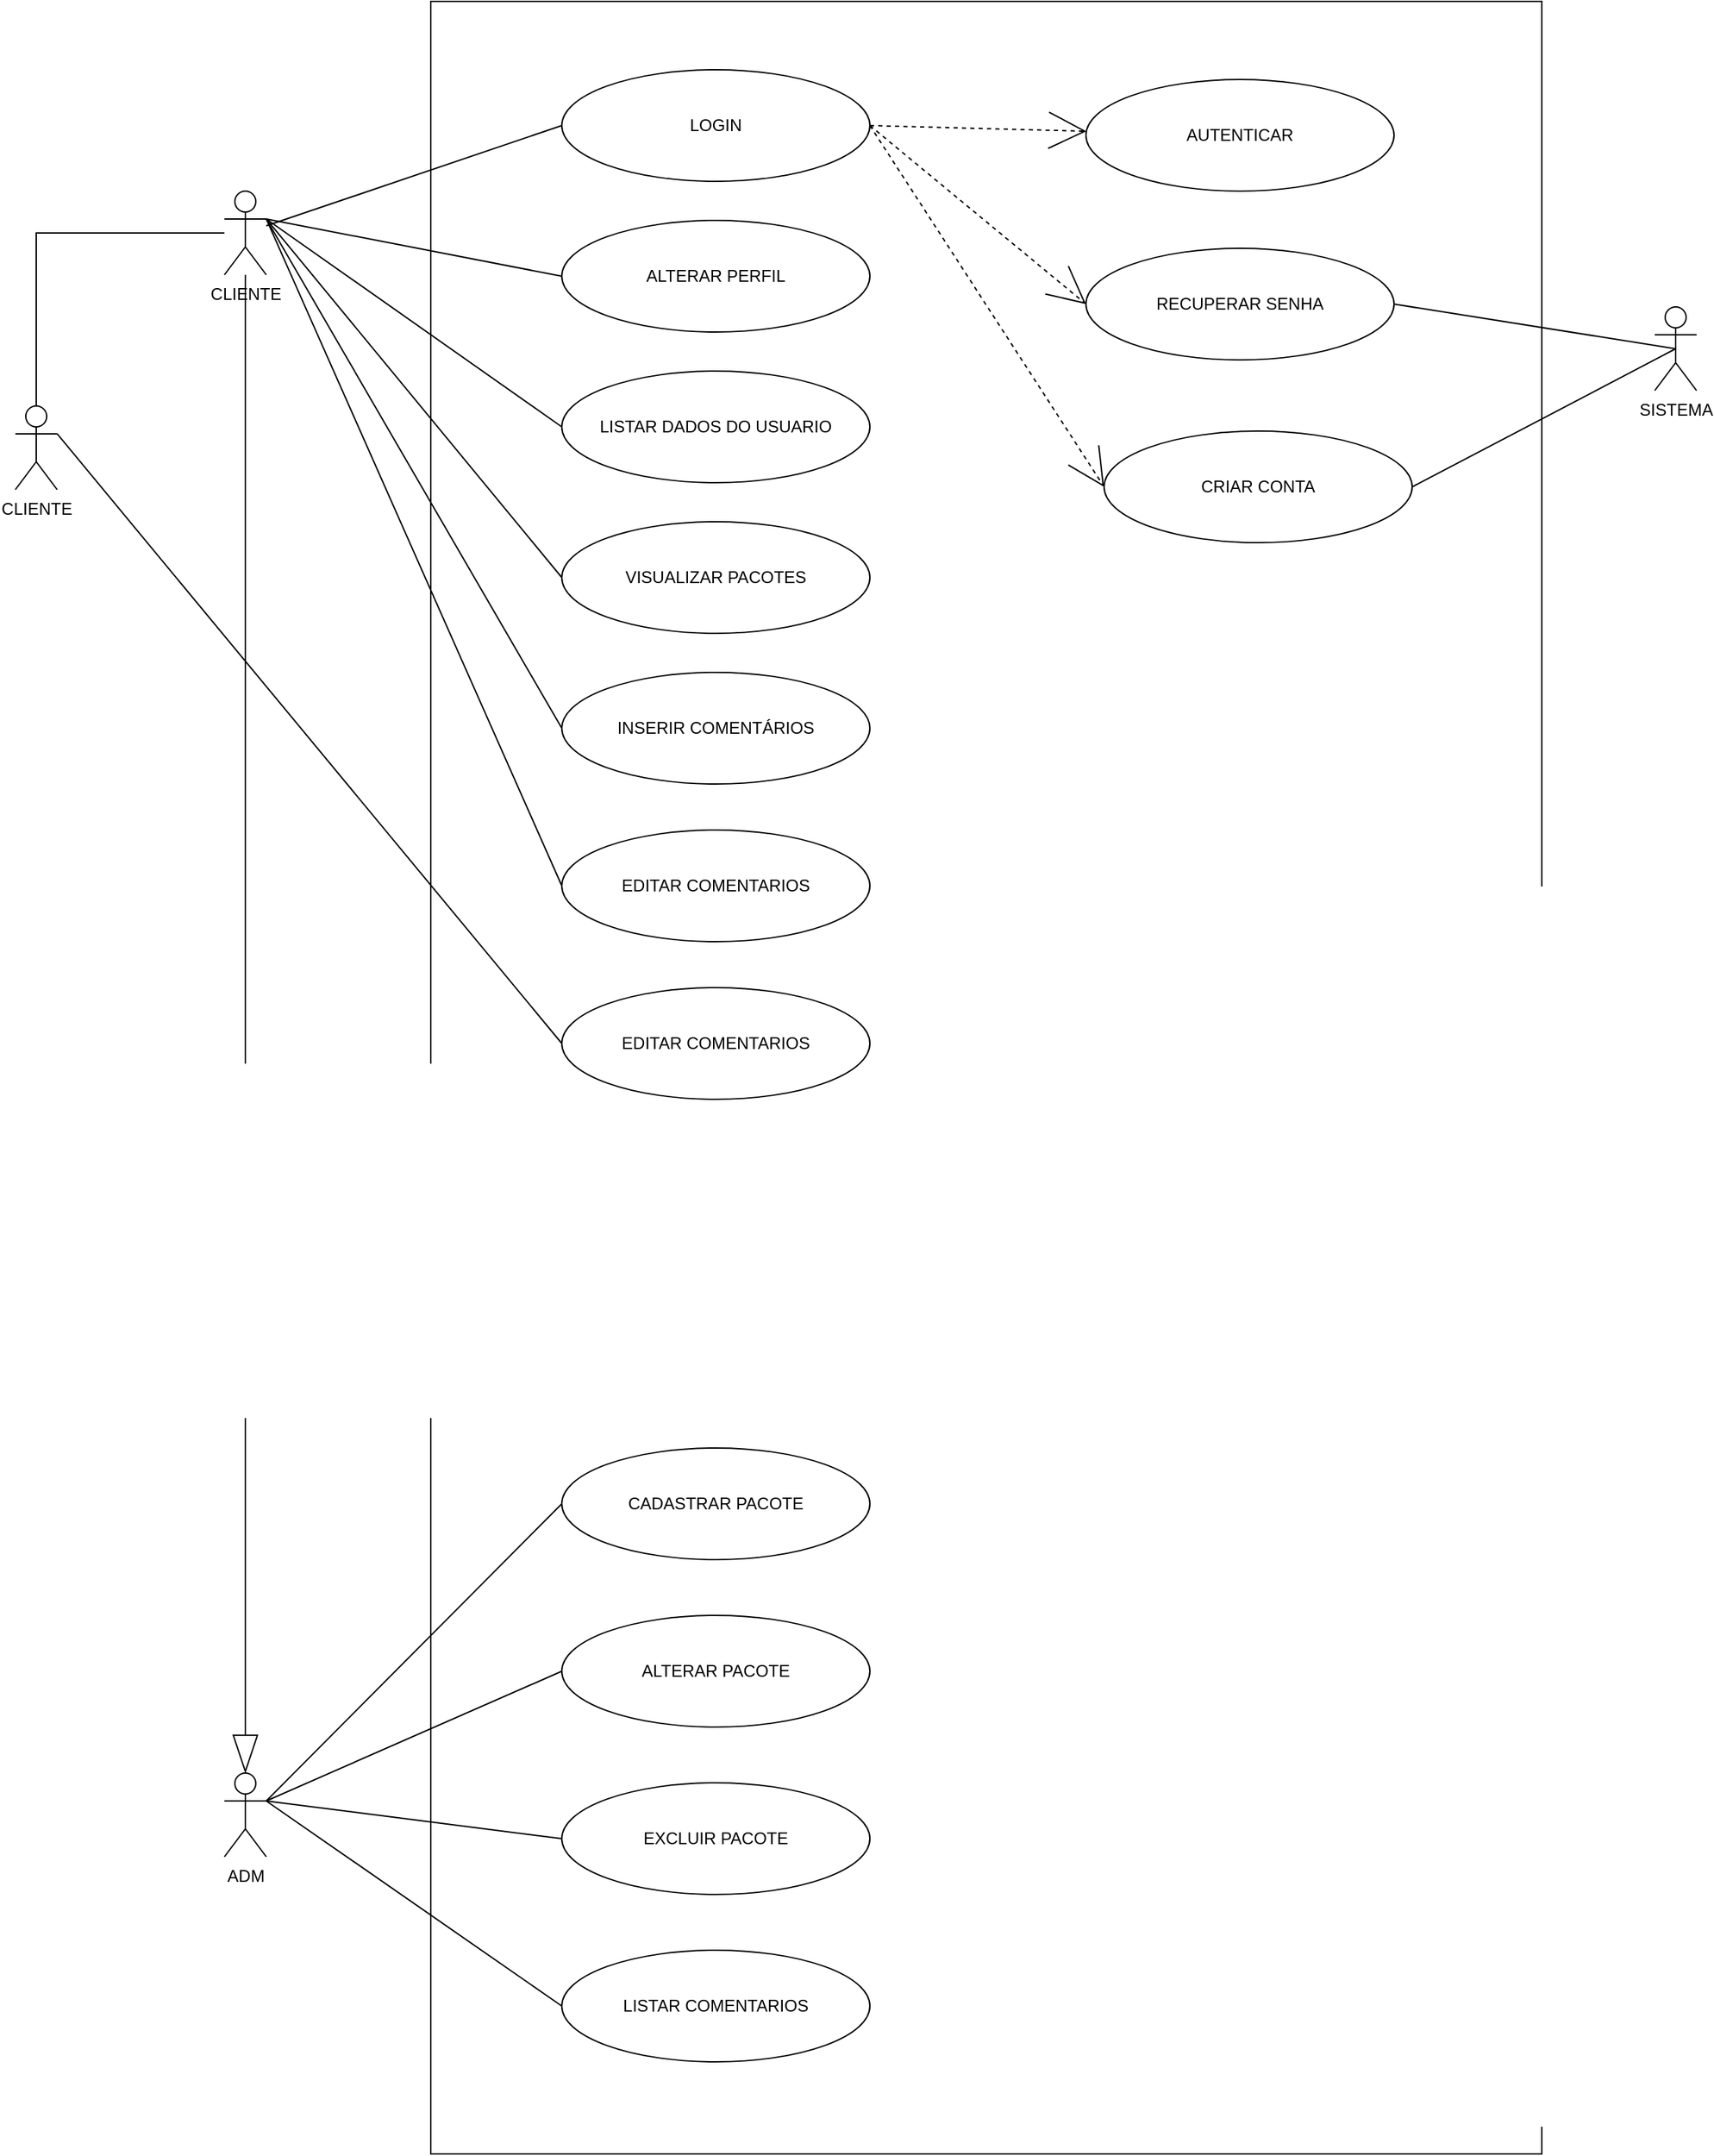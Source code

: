 <mxfile version="14.9.8" type="github" pages="4">
  <diagram id="4TxS8lLAirLuGmw01NK9" name="Casos de Uso">
    <mxGraphModel dx="1082" dy="442" grid="0" gridSize="10" guides="1" tooltips="1" connect="1" arrows="1" fold="1" page="0" pageScale="1" pageWidth="827" pageHeight="1169" math="0" shadow="0">
      <root>
        <mxCell id="0" />
        <mxCell id="1" parent="0" />
        <mxCell id="u8bZxB8Df0cyqU2Gg781-9" value="" style="edgeStyle=orthogonalEdgeStyle;rounded=0;orthogonalLoop=1;jettySize=auto;html=1;endArrow=none;endFill=0;" edge="1" parent="1" source="u8bZxB8Df0cyqU2Gg781-1" target="u8bZxB8Df0cyqU2Gg781-8">
          <mxGeometry relative="1" as="geometry">
            <Array as="points">
              <mxPoint x="167" y="836" />
            </Array>
          </mxGeometry>
        </mxCell>
        <mxCell id="u8bZxB8Df0cyqU2Gg781-1" value="CLIENTE" style="shape=umlActor;verticalLabelPosition=bottom;verticalAlign=top;html=1;" vertex="1" parent="1">
          <mxGeometry x="152" y="960" width="30" height="60" as="geometry" />
        </mxCell>
        <mxCell id="u8bZxB8Df0cyqU2Gg781-2" value="" style="rounded=0;whiteSpace=wrap;html=1;" vertex="1" parent="1">
          <mxGeometry x="450" y="670" width="797" height="1543" as="geometry" />
        </mxCell>
        <mxCell id="u8bZxB8Df0cyqU2Gg781-13" value="" style="edgeStyle=orthogonalEdgeStyle;rounded=0;orthogonalLoop=1;jettySize=auto;html=1;endArrow=blockThin;endFill=0;endSize=25;" edge="1" parent="1" source="u8bZxB8Df0cyqU2Gg781-8" target="u8bZxB8Df0cyqU2Gg781-12">
          <mxGeometry relative="1" as="geometry" />
        </mxCell>
        <mxCell id="u8bZxB8Df0cyqU2Gg781-31" style="edgeStyle=none;rounded=0;orthogonalLoop=1;jettySize=auto;html=1;entryX=0;entryY=0.5;entryDx=0;entryDy=0;endArrow=none;endFill=0;endSize=25;" edge="1" parent="1" source="u8bZxB8Df0cyqU2Gg781-8" target="u8bZxB8Df0cyqU2Gg781-16">
          <mxGeometry relative="1" as="geometry" />
        </mxCell>
        <mxCell id="u8bZxB8Df0cyqU2Gg781-32" style="edgeStyle=none;rounded=0;orthogonalLoop=1;jettySize=auto;html=1;exitX=1;exitY=0.333;exitDx=0;exitDy=0;exitPerimeter=0;endArrow=none;endFill=0;endSize=25;entryX=0;entryY=0.5;entryDx=0;entryDy=0;" edge="1" parent="1" source="u8bZxB8Df0cyqU2Gg781-8" target="u8bZxB8Df0cyqU2Gg781-18">
          <mxGeometry relative="1" as="geometry" />
        </mxCell>
        <mxCell id="u8bZxB8Df0cyqU2Gg781-33" style="edgeStyle=none;rounded=0;orthogonalLoop=1;jettySize=auto;html=1;exitX=1;exitY=0.333;exitDx=0;exitDy=0;exitPerimeter=0;entryX=0;entryY=0.5;entryDx=0;entryDy=0;endArrow=none;endFill=0;endSize=25;" edge="1" parent="1" source="u8bZxB8Df0cyqU2Gg781-8" target="u8bZxB8Df0cyqU2Gg781-19">
          <mxGeometry relative="1" as="geometry" />
        </mxCell>
        <mxCell id="u8bZxB8Df0cyqU2Gg781-34" style="edgeStyle=none;rounded=0;orthogonalLoop=1;jettySize=auto;html=1;exitX=1;exitY=0.333;exitDx=0;exitDy=0;exitPerimeter=0;entryX=0;entryY=0.5;entryDx=0;entryDy=0;endArrow=none;endFill=0;endSize=25;" edge="1" parent="1" source="u8bZxB8Df0cyqU2Gg781-8" target="u8bZxB8Df0cyqU2Gg781-20">
          <mxGeometry relative="1" as="geometry" />
        </mxCell>
        <mxCell id="u8bZxB8Df0cyqU2Gg781-35" style="edgeStyle=none;rounded=0;orthogonalLoop=1;jettySize=auto;html=1;entryX=0;entryY=0.5;entryDx=0;entryDy=0;endArrow=none;endFill=0;endSize=25;exitX=1;exitY=0.333;exitDx=0;exitDy=0;exitPerimeter=0;" edge="1" parent="1" source="u8bZxB8Df0cyqU2Gg781-8" target="u8bZxB8Df0cyqU2Gg781-21">
          <mxGeometry relative="1" as="geometry" />
        </mxCell>
        <mxCell id="u8bZxB8Df0cyqU2Gg781-41" style="edgeStyle=none;rounded=0;orthogonalLoop=1;jettySize=auto;html=1;exitX=1;exitY=0.333;exitDx=0;exitDy=0;exitPerimeter=0;entryX=0;entryY=0.5;entryDx=0;entryDy=0;endArrow=none;endFill=0;endSize=25;" edge="1" parent="1" source="u8bZxB8Df0cyqU2Gg781-1" target="u8bZxB8Df0cyqU2Gg781-39">
          <mxGeometry relative="1" as="geometry" />
        </mxCell>
        <mxCell id="u8bZxB8Df0cyqU2Gg781-42" style="edgeStyle=none;rounded=0;orthogonalLoop=1;jettySize=auto;html=1;exitX=1;exitY=0.333;exitDx=0;exitDy=0;exitPerimeter=0;entryX=0;entryY=0.5;entryDx=0;entryDy=0;endArrow=none;endFill=0;endSize=25;" edge="1" parent="1" source="u8bZxB8Df0cyqU2Gg781-8" target="u8bZxB8Df0cyqU2Gg781-40">
          <mxGeometry relative="1" as="geometry" />
        </mxCell>
        <mxCell id="u8bZxB8Df0cyqU2Gg781-8" value="CLIENTE" style="shape=umlActor;verticalLabelPosition=bottom;verticalAlign=top;html=1;" vertex="1" parent="1">
          <mxGeometry x="302" y="806" width="30" height="60" as="geometry" />
        </mxCell>
        <mxCell id="u8bZxB8Df0cyqU2Gg781-47" style="edgeStyle=none;rounded=0;orthogonalLoop=1;jettySize=auto;html=1;exitX=1;exitY=0.333;exitDx=0;exitDy=0;exitPerimeter=0;entryX=0;entryY=0.5;entryDx=0;entryDy=0;endArrow=none;endFill=0;endSize=25;" edge="1" parent="1" source="u8bZxB8Df0cyqU2Gg781-12" target="u8bZxB8Df0cyqU2Gg781-43">
          <mxGeometry relative="1" as="geometry" />
        </mxCell>
        <mxCell id="u8bZxB8Df0cyqU2Gg781-48" style="edgeStyle=none;rounded=0;orthogonalLoop=1;jettySize=auto;html=1;exitX=1;exitY=0.333;exitDx=0;exitDy=0;exitPerimeter=0;entryX=0;entryY=0.5;entryDx=0;entryDy=0;endArrow=none;endFill=0;endSize=25;" edge="1" parent="1" source="u8bZxB8Df0cyqU2Gg781-12" target="u8bZxB8Df0cyqU2Gg781-44">
          <mxGeometry relative="1" as="geometry" />
        </mxCell>
        <mxCell id="u8bZxB8Df0cyqU2Gg781-49" style="edgeStyle=none;rounded=0;orthogonalLoop=1;jettySize=auto;html=1;exitX=1;exitY=0.333;exitDx=0;exitDy=0;exitPerimeter=0;entryX=0;entryY=0.5;entryDx=0;entryDy=0;endArrow=none;endFill=0;endSize=25;" edge="1" parent="1" source="u8bZxB8Df0cyqU2Gg781-12" target="u8bZxB8Df0cyqU2Gg781-45">
          <mxGeometry relative="1" as="geometry" />
        </mxCell>
        <mxCell id="u8bZxB8Df0cyqU2Gg781-50" style="edgeStyle=none;rounded=0;orthogonalLoop=1;jettySize=auto;html=1;exitX=1;exitY=0.333;exitDx=0;exitDy=0;exitPerimeter=0;entryX=0;entryY=0.5;entryDx=0;entryDy=0;endArrow=none;endFill=0;endSize=25;" edge="1" parent="1" source="u8bZxB8Df0cyqU2Gg781-12" target="u8bZxB8Df0cyqU2Gg781-46">
          <mxGeometry relative="1" as="geometry" />
        </mxCell>
        <mxCell id="u8bZxB8Df0cyqU2Gg781-12" value="ADM" style="shape=umlActor;verticalLabelPosition=bottom;verticalAlign=top;html=1;" vertex="1" parent="1">
          <mxGeometry x="302" y="1940" width="30" height="60" as="geometry" />
        </mxCell>
        <mxCell id="u8bZxB8Df0cyqU2Gg781-25" style="rounded=0;orthogonalLoop=1;jettySize=auto;html=1;exitX=1;exitY=0.5;exitDx=0;exitDy=0;endArrow=open;endFill=0;dashed=1;endSize=25;" edge="1" parent="1" source="u8bZxB8Df0cyqU2Gg781-16" target="u8bZxB8Df0cyqU2Gg781-22">
          <mxGeometry relative="1" as="geometry" />
        </mxCell>
        <mxCell id="u8bZxB8Df0cyqU2Gg781-29" style="edgeStyle=none;rounded=0;orthogonalLoop=1;jettySize=auto;html=1;exitX=1;exitY=0.5;exitDx=0;exitDy=0;entryX=0;entryY=0.5;entryDx=0;entryDy=0;dashed=1;endArrow=open;endFill=0;endSize=25;" edge="1" parent="1" source="u8bZxB8Df0cyqU2Gg781-16" target="u8bZxB8Df0cyqU2Gg781-23">
          <mxGeometry relative="1" as="geometry" />
        </mxCell>
        <mxCell id="u8bZxB8Df0cyqU2Gg781-30" style="edgeStyle=none;rounded=0;orthogonalLoop=1;jettySize=auto;html=1;exitX=1;exitY=0.5;exitDx=0;exitDy=0;entryX=0;entryY=0.5;entryDx=0;entryDy=0;dashed=1;endArrow=open;endFill=0;endSize=25;" edge="1" parent="1" source="u8bZxB8Df0cyqU2Gg781-16" target="u8bZxB8Df0cyqU2Gg781-24">
          <mxGeometry relative="1" as="geometry" />
        </mxCell>
        <mxCell id="u8bZxB8Df0cyqU2Gg781-16" value="LOGIN" style="ellipse;whiteSpace=wrap;html=1;" vertex="1" parent="1">
          <mxGeometry x="544" y="719" width="221" height="80" as="geometry" />
        </mxCell>
        <mxCell id="u8bZxB8Df0cyqU2Gg781-18" value="ALTERAR PERFIL" style="ellipse;whiteSpace=wrap;html=1;" vertex="1" parent="1">
          <mxGeometry x="544" y="827" width="221" height="80" as="geometry" />
        </mxCell>
        <mxCell id="u8bZxB8Df0cyqU2Gg781-19" value="LISTAR DADOS DO USUARIO" style="ellipse;whiteSpace=wrap;html=1;" vertex="1" parent="1">
          <mxGeometry x="544" y="935" width="221" height="80" as="geometry" />
        </mxCell>
        <mxCell id="u8bZxB8Df0cyqU2Gg781-20" value="VISUALIZAR PACOTES" style="ellipse;whiteSpace=wrap;html=1;" vertex="1" parent="1">
          <mxGeometry x="544" y="1043" width="221" height="80" as="geometry" />
        </mxCell>
        <mxCell id="u8bZxB8Df0cyqU2Gg781-21" value="INSERIR COMENTÁRIOS" style="ellipse;whiteSpace=wrap;html=1;" vertex="1" parent="1">
          <mxGeometry x="544" y="1151" width="221" height="80" as="geometry" />
        </mxCell>
        <mxCell id="u8bZxB8Df0cyqU2Gg781-22" value="AUTENTICAR" style="ellipse;whiteSpace=wrap;html=1;" vertex="1" parent="1">
          <mxGeometry x="920" y="726" width="221" height="80" as="geometry" />
        </mxCell>
        <mxCell id="u8bZxB8Df0cyqU2Gg781-36" style="edgeStyle=none;rounded=0;orthogonalLoop=1;jettySize=auto;html=1;exitX=1;exitY=0.5;exitDx=0;exitDy=0;endArrow=none;endFill=0;endSize=25;entryX=0.5;entryY=0.5;entryDx=0;entryDy=0;entryPerimeter=0;" edge="1" parent="1" source="u8bZxB8Df0cyqU2Gg781-23" target="u8bZxB8Df0cyqU2Gg781-37">
          <mxGeometry relative="1" as="geometry">
            <mxPoint x="1315.857" y="924.714" as="targetPoint" />
          </mxGeometry>
        </mxCell>
        <mxCell id="u8bZxB8Df0cyqU2Gg781-23" value="RECUPERAR SENHA" style="ellipse;whiteSpace=wrap;html=1;" vertex="1" parent="1">
          <mxGeometry x="920" y="847" width="221" height="80" as="geometry" />
        </mxCell>
        <mxCell id="u8bZxB8Df0cyqU2Gg781-38" style="edgeStyle=none;rounded=0;orthogonalLoop=1;jettySize=auto;html=1;exitX=1;exitY=0.5;exitDx=0;exitDy=0;entryX=0.5;entryY=0.5;entryDx=0;entryDy=0;entryPerimeter=0;endArrow=none;endFill=0;endSize=25;" edge="1" parent="1" source="u8bZxB8Df0cyqU2Gg781-24" target="u8bZxB8Df0cyqU2Gg781-37">
          <mxGeometry relative="1" as="geometry" />
        </mxCell>
        <mxCell id="u8bZxB8Df0cyqU2Gg781-24" value="CRIAR CONTA" style="ellipse;whiteSpace=wrap;html=1;" vertex="1" parent="1">
          <mxGeometry x="933" y="978" width="221" height="80" as="geometry" />
        </mxCell>
        <mxCell id="u8bZxB8Df0cyqU2Gg781-37" value="SISTEMA" style="shape=umlActor;verticalLabelPosition=bottom;verticalAlign=top;html=1;outlineConnect=0;" vertex="1" parent="1">
          <mxGeometry x="1327.997" y="889.004" width="30" height="60" as="geometry" />
        </mxCell>
        <mxCell id="u8bZxB8Df0cyqU2Gg781-39" value="EDITAR COMENTARIOS" style="ellipse;whiteSpace=wrap;html=1;" vertex="1" parent="1">
          <mxGeometry x="544" y="1377" width="221" height="80" as="geometry" />
        </mxCell>
        <mxCell id="u8bZxB8Df0cyqU2Gg781-40" value="EDITAR COMENTARIOS" style="ellipse;whiteSpace=wrap;html=1;" vertex="1" parent="1">
          <mxGeometry x="544" y="1264" width="221" height="80" as="geometry" />
        </mxCell>
        <mxCell id="u8bZxB8Df0cyqU2Gg781-43" value="CADASTRAR PACOTE" style="ellipse;whiteSpace=wrap;html=1;" vertex="1" parent="1">
          <mxGeometry x="544" y="1707" width="221" height="80" as="geometry" />
        </mxCell>
        <mxCell id="u8bZxB8Df0cyqU2Gg781-44" value="ALTERAR PACOTE" style="ellipse;whiteSpace=wrap;html=1;" vertex="1" parent="1">
          <mxGeometry x="544" y="1827" width="221" height="80" as="geometry" />
        </mxCell>
        <mxCell id="u8bZxB8Df0cyqU2Gg781-45" value="EXCLUIR PACOTE" style="ellipse;whiteSpace=wrap;html=1;" vertex="1" parent="1">
          <mxGeometry x="544" y="1947" width="221" height="80" as="geometry" />
        </mxCell>
        <mxCell id="u8bZxB8Df0cyqU2Gg781-46" value="LISTAR COMENTARIOS" style="ellipse;whiteSpace=wrap;html=1;" vertex="1" parent="1">
          <mxGeometry x="544" y="2067" width="221" height="80" as="geometry" />
        </mxCell>
      </root>
    </mxGraphModel>
  </diagram>
  <diagram id="82Txja__S75xnmtfUV2x" name="Classes">
    <mxGraphModel dx="927" dy="713" grid="0" gridSize="10" guides="1" tooltips="1" connect="1" arrows="1" fold="1" page="0" pageScale="1" pageWidth="827" pageHeight="1169" math="0" shadow="0">
      <root>
        <mxCell id="dXB4tKj7pdzaGiebDwGK-0" />
        <mxCell id="dXB4tKj7pdzaGiebDwGK-1" parent="dXB4tKj7pdzaGiebDwGK-0" />
      </root>
    </mxGraphModel>
  </diagram>
  <diagram id="r5w3wo2ymocjA3jhyCkf" name="Conceitual">
    <mxGraphModel dx="1332" dy="906" grid="0" gridSize="10" guides="1" tooltips="1" connect="1" arrows="1" fold="1" page="0" pageScale="1" pageWidth="827" pageHeight="1169" math="0" shadow="0">
      <root>
        <mxCell id="_GUz2Ku4ghVoB4jg1fNO-0" />
        <mxCell id="_GUz2Ku4ghVoB4jg1fNO-1" parent="_GUz2Ku4ghVoB4jg1fNO-0" />
        <mxCell id="3XSER0ldncO6-CZrJk47-2" value="" style="edgeStyle=none;rounded=0;orthogonalLoop=1;jettySize=auto;html=1;endArrow=none;endFill=0;endSize=25;" edge="1" parent="_GUz2Ku4ghVoB4jg1fNO-1" source="3XSER0ldncO6-CZrJk47-0" target="3XSER0ldncO6-CZrJk47-1">
          <mxGeometry relative="1" as="geometry" />
        </mxCell>
        <mxCell id="3XSER0ldncO6-CZrJk47-0" value="Usuarios" style="rounded=0;whiteSpace=wrap;html=1;" vertex="1" parent="_GUz2Ku4ghVoB4jg1fNO-1">
          <mxGeometry x="150" y="232" width="120" height="60" as="geometry" />
        </mxCell>
        <mxCell id="3XSER0ldncO6-CZrJk47-4" value="" style="edgeStyle=none;rounded=0;orthogonalLoop=1;jettySize=auto;html=1;endArrow=none;endFill=0;endSize=25;" edge="1" parent="_GUz2Ku4ghVoB4jg1fNO-1" source="3XSER0ldncO6-CZrJk47-1" target="3XSER0ldncO6-CZrJk47-3">
          <mxGeometry relative="1" as="geometry" />
        </mxCell>
        <mxCell id="3XSER0ldncO6-CZrJk47-1" value="Tem" style="rhombus;whiteSpace=wrap;html=1;rounded=0;" vertex="1" parent="_GUz2Ku4ghVoB4jg1fNO-1">
          <mxGeometry x="170" y="82" width="80" height="80" as="geometry" />
        </mxCell>
        <mxCell id="3XSER0ldncO6-CZrJk47-6" value="" style="edgeStyle=none;rounded=0;orthogonalLoop=1;jettySize=auto;html=1;endArrow=none;endFill=0;endSize=25;" edge="1" parent="_GUz2Ku4ghVoB4jg1fNO-1" source="3XSER0ldncO6-CZrJk47-3" target="3XSER0ldncO6-CZrJk47-5">
          <mxGeometry relative="1" as="geometry" />
        </mxCell>
        <mxCell id="3XSER0ldncO6-CZrJk47-3" value="Comentários" style="whiteSpace=wrap;html=1;rounded=0;" vertex="1" parent="_GUz2Ku4ghVoB4jg1fNO-1">
          <mxGeometry x="310" y="92" width="120" height="60" as="geometry" />
        </mxCell>
        <mxCell id="3XSER0ldncO6-CZrJk47-8" value="" style="edgeStyle=none;rounded=0;orthogonalLoop=1;jettySize=auto;html=1;endArrow=none;endFill=0;endSize=25;" edge="1" parent="_GUz2Ku4ghVoB4jg1fNO-1" source="3XSER0ldncO6-CZrJk47-5" target="3XSER0ldncO6-CZrJk47-7">
          <mxGeometry relative="1" as="geometry" />
        </mxCell>
        <mxCell id="3XSER0ldncO6-CZrJk47-5" value="Possuem" style="rhombus;whiteSpace=wrap;html=1;rounded=0;" vertex="1" parent="_GUz2Ku4ghVoB4jg1fNO-1">
          <mxGeometry x="330" y="-58" width="80" height="80" as="geometry" />
        </mxCell>
        <mxCell id="3XSER0ldncO6-CZrJk47-7" value="Pacotes" style="whiteSpace=wrap;html=1;rounded=0;" vertex="1" parent="_GUz2Ku4ghVoB4jg1fNO-1">
          <mxGeometry x="470" y="-48" width="120" height="60" as="geometry" />
        </mxCell>
      </root>
    </mxGraphModel>
  </diagram>
  <diagram id="fXf2t-yRllA6wbjqGOd-" name="Lógico">
    <mxGraphModel dx="1903" dy="723" grid="0" gridSize="10" guides="1" tooltips="1" connect="1" arrows="1" fold="1" page="0" pageScale="1" pageWidth="827" pageHeight="1169" math="0" shadow="0">
      <root>
        <mxCell id="EXt0snpntYbJAjuoZ7gV-0" />
        <mxCell id="EXt0snpntYbJAjuoZ7gV-1" parent="EXt0snpntYbJAjuoZ7gV-0" />
        <mxCell id="3se-cvHEb2QXjXRPccp0-0" value="Usuarios" style="shape=table;startSize=30;container=1;collapsible=1;childLayout=tableLayout;fixedRows=1;rowLines=0;fontStyle=1;align=center;resizeLast=1;" vertex="1" parent="EXt0snpntYbJAjuoZ7gV-1">
          <mxGeometry x="244" y="179" width="180" height="220" as="geometry" />
        </mxCell>
        <mxCell id="3se-cvHEb2QXjXRPccp0-1" value="" style="shape=partialRectangle;collapsible=0;dropTarget=0;pointerEvents=0;fillColor=none;top=0;left=0;bottom=1;right=0;points=[[0,0.5],[1,0.5]];portConstraint=eastwest;" vertex="1" parent="3se-cvHEb2QXjXRPccp0-0">
          <mxGeometry y="30" width="180" height="30" as="geometry" />
        </mxCell>
        <mxCell id="3se-cvHEb2QXjXRPccp0-2" value="PK" style="shape=partialRectangle;connectable=0;fillColor=none;top=0;left=0;bottom=0;right=0;fontStyle=1;overflow=hidden;" vertex="1" parent="3se-cvHEb2QXjXRPccp0-1">
          <mxGeometry width="30" height="30" as="geometry" />
        </mxCell>
        <mxCell id="3se-cvHEb2QXjXRPccp0-3" value="idUsuario" style="shape=partialRectangle;connectable=0;fillColor=none;top=0;left=0;bottom=0;right=0;align=left;spacingLeft=6;fontStyle=5;overflow=hidden;" vertex="1" parent="3se-cvHEb2QXjXRPccp0-1">
          <mxGeometry x="30" width="150" height="30" as="geometry" />
        </mxCell>
        <mxCell id="3se-cvHEb2QXjXRPccp0-4" value="" style="shape=partialRectangle;collapsible=0;dropTarget=0;pointerEvents=0;fillColor=none;top=0;left=0;bottom=0;right=0;points=[[0,0.5],[1,0.5]];portConstraint=eastwest;" vertex="1" parent="3se-cvHEb2QXjXRPccp0-0">
          <mxGeometry y="60" width="180" height="30" as="geometry" />
        </mxCell>
        <mxCell id="3se-cvHEb2QXjXRPccp0-5" value="" style="shape=partialRectangle;connectable=0;fillColor=none;top=0;left=0;bottom=0;right=0;editable=1;overflow=hidden;" vertex="1" parent="3se-cvHEb2QXjXRPccp0-4">
          <mxGeometry width="30" height="30" as="geometry" />
        </mxCell>
        <mxCell id="3se-cvHEb2QXjXRPccp0-6" value="dataCriacao - datetime" style="shape=partialRectangle;connectable=0;fillColor=none;top=0;left=0;bottom=0;right=0;align=left;spacingLeft=6;overflow=hidden;" vertex="1" parent="3se-cvHEb2QXjXRPccp0-4">
          <mxGeometry x="30" width="150" height="30" as="geometry" />
        </mxCell>
        <mxCell id="3se-cvHEb2QXjXRPccp0-7" value="" style="shape=partialRectangle;collapsible=0;dropTarget=0;pointerEvents=0;fillColor=none;top=0;left=0;bottom=0;right=0;points=[[0,0.5],[1,0.5]];portConstraint=eastwest;" vertex="1" parent="3se-cvHEb2QXjXRPccp0-0">
          <mxGeometry y="90" width="180" height="30" as="geometry" />
        </mxCell>
        <mxCell id="3se-cvHEb2QXjXRPccp0-8" value="" style="shape=partialRectangle;connectable=0;fillColor=none;top=0;left=0;bottom=0;right=0;editable=1;overflow=hidden;" vertex="1" parent="3se-cvHEb2QXjXRPccp0-7">
          <mxGeometry width="30" height="30" as="geometry" />
        </mxCell>
        <mxCell id="3se-cvHEb2QXjXRPccp0-9" value="nome - varchar(256)" style="shape=partialRectangle;connectable=0;fillColor=none;top=0;left=0;bottom=0;right=0;align=left;spacingLeft=6;overflow=hidden;" vertex="1" parent="3se-cvHEb2QXjXRPccp0-7">
          <mxGeometry x="30" width="150" height="30" as="geometry" />
        </mxCell>
        <mxCell id="3se-cvHEb2QXjXRPccp0-10" value="" style="shape=partialRectangle;collapsible=0;dropTarget=0;pointerEvents=0;fillColor=none;top=0;left=0;bottom=0;right=0;points=[[0,0.5],[1,0.5]];portConstraint=eastwest;" vertex="1" parent="3se-cvHEb2QXjXRPccp0-0">
          <mxGeometry y="120" width="180" height="30" as="geometry" />
        </mxCell>
        <mxCell id="3se-cvHEb2QXjXRPccp0-11" value="" style="shape=partialRectangle;connectable=0;fillColor=none;top=0;left=0;bottom=0;right=0;editable=1;overflow=hidden;" vertex="1" parent="3se-cvHEb2QXjXRPccp0-10">
          <mxGeometry width="30" height="30" as="geometry" />
        </mxCell>
        <mxCell id="3se-cvHEb2QXjXRPccp0-12" value="email - varchar(256)" style="shape=partialRectangle;connectable=0;fillColor=none;top=0;left=0;bottom=0;right=0;align=left;spacingLeft=6;overflow=hidden;" vertex="1" parent="3se-cvHEb2QXjXRPccp0-10">
          <mxGeometry x="30" width="150" height="30" as="geometry" />
        </mxCell>
        <mxCell id="3se-cvHEb2QXjXRPccp0-32" value="" style="shape=partialRectangle;collapsible=0;dropTarget=0;pointerEvents=0;fillColor=none;top=0;left=0;bottom=0;right=0;points=[[0,0.5],[1,0.5]];portConstraint=eastwest;" vertex="1" parent="3se-cvHEb2QXjXRPccp0-0">
          <mxGeometry y="150" width="180" height="30" as="geometry" />
        </mxCell>
        <mxCell id="3se-cvHEb2QXjXRPccp0-33" value="" style="shape=partialRectangle;connectable=0;fillColor=none;top=0;left=0;bottom=0;right=0;editable=1;overflow=hidden;" vertex="1" parent="3se-cvHEb2QXjXRPccp0-32">
          <mxGeometry width="30" height="30" as="geometry" />
        </mxCell>
        <mxCell id="3se-cvHEb2QXjXRPccp0-34" value="senha - varchar(256)" style="shape=partialRectangle;connectable=0;fillColor=none;top=0;left=0;bottom=0;right=0;align=left;spacingLeft=6;overflow=hidden;" vertex="1" parent="3se-cvHEb2QXjXRPccp0-32">
          <mxGeometry x="30" width="150" height="30" as="geometry" />
        </mxCell>
        <mxCell id="3se-cvHEb2QXjXRPccp0-35" value="" style="shape=partialRectangle;collapsible=0;dropTarget=0;pointerEvents=0;fillColor=none;top=0;left=0;bottom=0;right=0;points=[[0,0.5],[1,0.5]];portConstraint=eastwest;" vertex="1" parent="3se-cvHEb2QXjXRPccp0-0">
          <mxGeometry y="180" width="180" height="30" as="geometry" />
        </mxCell>
        <mxCell id="3se-cvHEb2QXjXRPccp0-36" value="" style="shape=partialRectangle;connectable=0;fillColor=none;top=0;left=0;bottom=0;right=0;editable=1;overflow=hidden;" vertex="1" parent="3se-cvHEb2QXjXRPccp0-35">
          <mxGeometry width="30" height="30" as="geometry" />
        </mxCell>
        <mxCell id="3se-cvHEb2QXjXRPccp0-37" value="tipo - varchar(30)" style="shape=partialRectangle;connectable=0;fillColor=none;top=0;left=0;bottom=0;right=0;align=left;spacingLeft=6;overflow=hidden;" vertex="1" parent="3se-cvHEb2QXjXRPccp0-35">
          <mxGeometry x="30" width="150" height="30" as="geometry" />
        </mxCell>
        <mxCell id="3se-cvHEb2QXjXRPccp0-38" value="Comentario" style="shape=table;startSize=30;container=1;collapsible=1;childLayout=tableLayout;fixedRows=1;rowLines=0;fontStyle=1;align=center;resizeLast=1;" vertex="1" parent="EXt0snpntYbJAjuoZ7gV-1">
          <mxGeometry x="588" y="265" width="180" height="160" as="geometry" />
        </mxCell>
        <mxCell id="3se-cvHEb2QXjXRPccp0-39" value="" style="shape=partialRectangle;collapsible=0;dropTarget=0;pointerEvents=0;fillColor=none;top=0;left=0;bottom=0&#xa;;right=0;points=[[0,0.5],[1,0.5]];portConstraint=eastwest;" vertex="1" parent="3se-cvHEb2QXjXRPccp0-38">
          <mxGeometry y="30" width="180" height="30" as="geometry" />
        </mxCell>
        <mxCell id="3se-cvHEb2QXjXRPccp0-40" value="PK" style="shape=partialRectangle;connectable=0;fillColor=none;top=0;left=0;bottom=0;right=0;fontStyle=1;overflow=hidden;" vertex="1" parent="3se-cvHEb2QXjXRPccp0-39">
          <mxGeometry width="30" height="30" as="geometry" />
        </mxCell>
        <mxCell id="3se-cvHEb2QXjXRPccp0-41" value="idComentario" style="shape=partialRectangle;connectable=0;fillColor=none;top=0;left=0;bottom=0;right=0;align=left;spacingLeft=6;fontStyle=5;overflow=hidden;" vertex="1" parent="3se-cvHEb2QXjXRPccp0-39">
          <mxGeometry x="30" width="150" height="30" as="geometry" />
        </mxCell>
        <mxCell id="rxs8vkKcaQ3XtzRFLqte-22" value="" style="shape=partialRectangle;collapsible=0;dropTarget=0;pointerEvents=0;fillColor=none;top=0;left=0;bottom=0&#xa;;right=0;points=[[0,0.5],[1,0.5]];portConstraint=eastwest;" vertex="1" parent="3se-cvHEb2QXjXRPccp0-38">
          <mxGeometry y="60" width="180" height="30" as="geometry" />
        </mxCell>
        <mxCell id="rxs8vkKcaQ3XtzRFLqte-23" value="PK" style="shape=partialRectangle;connectable=0;fillColor=none;top=0;left=0;bottom=0;right=0;fontStyle=1;overflow=hidden;" vertex="1" parent="rxs8vkKcaQ3XtzRFLqte-22">
          <mxGeometry width="30" height="30" as="geometry" />
        </mxCell>
        <mxCell id="rxs8vkKcaQ3XtzRFLqte-24" value="idUsuario" style="shape=partialRectangle;connectable=0;fillColor=none;top=0;left=0;bottom=0;right=0;align=left;spacingLeft=6;fontStyle=5;overflow=hidden;" vertex="1" parent="rxs8vkKcaQ3XtzRFLqte-22">
          <mxGeometry x="30" width="150" height="30" as="geometry" />
        </mxCell>
        <mxCell id="3se-cvHEb2QXjXRPccp0-57" value="" style="shape=partialRectangle;collapsible=0;dropTarget=0;pointerEvents=0;fillColor=none;top=0;left=0;bottom=1;right=0;points=[[0,0.5],[1,0.5]];portConstraint=eastwest;" vertex="1" parent="3se-cvHEb2QXjXRPccp0-38">
          <mxGeometry y="90" width="180" height="30" as="geometry" />
        </mxCell>
        <mxCell id="3se-cvHEb2QXjXRPccp0-58" value="PK" style="shape=partialRectangle;connectable=0;fillColor=none;top=0;left=0;bottom=0;right=0;fontStyle=1;overflow=hidden;" vertex="1" parent="3se-cvHEb2QXjXRPccp0-57">
          <mxGeometry width="30" height="30" as="geometry" />
        </mxCell>
        <mxCell id="3se-cvHEb2QXjXRPccp0-59" value="idPacote" style="shape=partialRectangle;connectable=0;fillColor=none;top=0;left=0;bottom=0;right=0;align=left;spacingLeft=6;fontStyle=5;overflow=hidden;" vertex="1" parent="3se-cvHEb2QXjXRPccp0-57">
          <mxGeometry x="30" width="150" height="30" as="geometry" />
        </mxCell>
        <mxCell id="3se-cvHEb2QXjXRPccp0-54" value="" style="shape=partialRectangle;collapsible=0;dropTarget=0;pointerEvents=0;fillColor=none;top=0;left=0;bottom=0;right=0;points=[[0,0.5],[1,0.5]];portConstraint=eastwest;" vertex="1" parent="3se-cvHEb2QXjXRPccp0-38">
          <mxGeometry y="120" width="180" height="30" as="geometry" />
        </mxCell>
        <mxCell id="3se-cvHEb2QXjXRPccp0-55" value="" style="shape=partialRectangle;connectable=0;fillColor=none;top=0;left=0;bottom=0;right=0;editable=1;overflow=hidden;" vertex="1" parent="3se-cvHEb2QXjXRPccp0-54">
          <mxGeometry width="30" height="30" as="geometry" />
        </mxCell>
        <mxCell id="3se-cvHEb2QXjXRPccp0-56" value="desc - varchar(256)" style="shape=partialRectangle;connectable=0;fillColor=none;top=0;left=0;bottom=0;right=0;align=left;spacingLeft=6;overflow=hidden;" vertex="1" parent="3se-cvHEb2QXjXRPccp0-54">
          <mxGeometry x="30" width="150" height="30" as="geometry" />
        </mxCell>
        <mxCell id="rxs8vkKcaQ3XtzRFLqte-0" value="Pacotes" style="shape=table;startSize=30;container=1;collapsible=1;childLayout=tableLayout;fixedRows=1;rowLines=0;fontStyle=1;align=center;resizeLast=1;" vertex="1" parent="EXt0snpntYbJAjuoZ7gV-1">
          <mxGeometry x="260" y="481" width="180" height="190" as="geometry" />
        </mxCell>
        <mxCell id="rxs8vkKcaQ3XtzRFLqte-4" value="" style="shape=partialRectangle;collapsible=0;dropTarget=0;pointerEvents=0;fillColor=none;top=0;left=0;bottom=1;right=0;points=[[0,0.5],[1,0.5]];portConstraint=eastwest;" vertex="1" parent="rxs8vkKcaQ3XtzRFLqte-0">
          <mxGeometry y="30" width="180" height="30" as="geometry" />
        </mxCell>
        <mxCell id="rxs8vkKcaQ3XtzRFLqte-5" value="PK" style="shape=partialRectangle;connectable=0;fillColor=none;top=0;left=0;bottom=0;right=0;fontStyle=1;overflow=hidden;" vertex="1" parent="rxs8vkKcaQ3XtzRFLqte-4">
          <mxGeometry width="30" height="30" as="geometry" />
        </mxCell>
        <mxCell id="rxs8vkKcaQ3XtzRFLqte-6" value="idPacote" style="shape=partialRectangle;connectable=0;fillColor=none;top=0;left=0;bottom=0;right=0;align=left;spacingLeft=6;fontStyle=5;overflow=hidden;" vertex="1" parent="rxs8vkKcaQ3XtzRFLqte-4">
          <mxGeometry x="30" width="150" height="30" as="geometry" />
        </mxCell>
        <mxCell id="rxs8vkKcaQ3XtzRFLqte-7" value="" style="shape=partialRectangle;collapsible=0;dropTarget=0;pointerEvents=0;fillColor=none;top=0;left=0;bottom=0;right=0;points=[[0,0.5],[1,0.5]];portConstraint=eastwest;" vertex="1" parent="rxs8vkKcaQ3XtzRFLqte-0">
          <mxGeometry y="60" width="180" height="30" as="geometry" />
        </mxCell>
        <mxCell id="rxs8vkKcaQ3XtzRFLqte-8" value="" style="shape=partialRectangle;connectable=0;fillColor=none;top=0;left=0;bottom=0;right=0;editable=1;overflow=hidden;" vertex="1" parent="rxs8vkKcaQ3XtzRFLqte-7">
          <mxGeometry width="30" height="30" as="geometry" />
        </mxCell>
        <mxCell id="rxs8vkKcaQ3XtzRFLqte-9" value="titulo - varchar(256)" style="shape=partialRectangle;connectable=0;fillColor=none;top=0;left=0;bottom=0;right=0;align=left;spacingLeft=6;overflow=hidden;" vertex="1" parent="rxs8vkKcaQ3XtzRFLqte-7">
          <mxGeometry x="30" width="150" height="30" as="geometry" />
        </mxCell>
        <mxCell id="rxs8vkKcaQ3XtzRFLqte-10" value="" style="shape=partialRectangle;collapsible=0;dropTarget=0;pointerEvents=0;fillColor=none;top=0;left=0;bottom=0;right=0;points=[[0,0.5],[1,0.5]];portConstraint=eastwest;" vertex="1" parent="rxs8vkKcaQ3XtzRFLqte-0">
          <mxGeometry y="90" width="180" height="30" as="geometry" />
        </mxCell>
        <mxCell id="rxs8vkKcaQ3XtzRFLqte-11" value="" style="shape=partialRectangle;connectable=0;fillColor=none;top=0;left=0;bottom=0;right=0;editable=1;overflow=hidden;" vertex="1" parent="rxs8vkKcaQ3XtzRFLqte-10">
          <mxGeometry width="30" height="30" as="geometry" />
        </mxCell>
        <mxCell id="rxs8vkKcaQ3XtzRFLqte-12" value="imagem - varchar(256)" style="shape=partialRectangle;connectable=0;fillColor=none;top=0;left=0;bottom=0;right=0;align=left;spacingLeft=6;overflow=hidden;" vertex="1" parent="rxs8vkKcaQ3XtzRFLqte-10">
          <mxGeometry x="30" width="150" height="30" as="geometry" />
        </mxCell>
        <mxCell id="rxs8vkKcaQ3XtzRFLqte-13" value="" style="shape=partialRectangle;collapsible=0;dropTarget=0;pointerEvents=0;fillColor=none;top=0;left=0;bottom=0;right=0;points=[[0,0.5],[1,0.5]];portConstraint=eastwest;" vertex="1" parent="rxs8vkKcaQ3XtzRFLqte-0">
          <mxGeometry y="120" width="180" height="30" as="geometry" />
        </mxCell>
        <mxCell id="rxs8vkKcaQ3XtzRFLqte-14" value="" style="shape=partialRectangle;connectable=0;fillColor=none;top=0;left=0;bottom=0;right=0;editable=1;overflow=hidden;" vertex="1" parent="rxs8vkKcaQ3XtzRFLqte-13">
          <mxGeometry width="30" height="30" as="geometry" />
        </mxCell>
        <mxCell id="rxs8vkKcaQ3XtzRFLqte-15" value="descricao - varchar(256)" style="shape=partialRectangle;connectable=0;fillColor=none;top=0;left=0;bottom=0;right=0;align=left;spacingLeft=6;overflow=hidden;" vertex="1" parent="rxs8vkKcaQ3XtzRFLqte-13">
          <mxGeometry x="30" width="150" height="30" as="geometry" />
        </mxCell>
        <mxCell id="rxs8vkKcaQ3XtzRFLqte-19" value="" style="shape=partialRectangle;collapsible=0;dropTarget=0;pointerEvents=0;fillColor=none;top=0;left=0;bottom=0;right=0;points=[[0,0.5],[1,0.5]];portConstraint=eastwest;" vertex="1" parent="rxs8vkKcaQ3XtzRFLqte-0">
          <mxGeometry y="150" width="180" height="30" as="geometry" />
        </mxCell>
        <mxCell id="rxs8vkKcaQ3XtzRFLqte-20" value="" style="shape=partialRectangle;connectable=0;fillColor=none;top=0;left=0;bottom=0;right=0;editable=1;overflow=hidden;" vertex="1" parent="rxs8vkKcaQ3XtzRFLqte-19">
          <mxGeometry width="30" height="30" as="geometry" />
        </mxCell>
        <mxCell id="rxs8vkKcaQ3XtzRFLqte-21" value="status - bool" style="shape=partialRectangle;connectable=0;fillColor=none;top=0;left=0;bottom=0;right=0;align=left;spacingLeft=6;overflow=hidden;" vertex="1" parent="rxs8vkKcaQ3XtzRFLqte-19">
          <mxGeometry x="30" width="150" height="30" as="geometry" />
        </mxCell>
        <mxCell id="rxs8vkKcaQ3XtzRFLqte-28" value="" style="edgeStyle=entityRelationEdgeStyle;fontSize=12;html=1;endArrow=ERoneToMany;endSize=5;entryX=0;entryY=0.5;entryDx=0;entryDy=0;" edge="1" parent="EXt0snpntYbJAjuoZ7gV-1" source="3se-cvHEb2QXjXRPccp0-1" target="rxs8vkKcaQ3XtzRFLqte-22">
          <mxGeometry width="100" height="100" relative="1" as="geometry">
            <mxPoint x="414" y="401" as="sourcePoint" />
            <mxPoint x="514" y="301" as="targetPoint" />
          </mxGeometry>
        </mxCell>
        <mxCell id="rxs8vkKcaQ3XtzRFLqte-30" value="" style="edgeStyle=entityRelationEdgeStyle;fontSize=12;html=1;endArrow=ERoneToMany;endSize=5;exitX=1;exitY=0.5;exitDx=0;exitDy=0;entryX=0;entryY=0.5;entryDx=0;entryDy=0;" edge="1" parent="EXt0snpntYbJAjuoZ7gV-1" source="rxs8vkKcaQ3XtzRFLqte-4" target="3se-cvHEb2QXjXRPccp0-57">
          <mxGeometry width="100" height="100" relative="1" as="geometry">
            <mxPoint x="490" y="585" as="sourcePoint" />
            <mxPoint x="590" y="485" as="targetPoint" />
          </mxGeometry>
        </mxCell>
      </root>
    </mxGraphModel>
  </diagram>
</mxfile>
